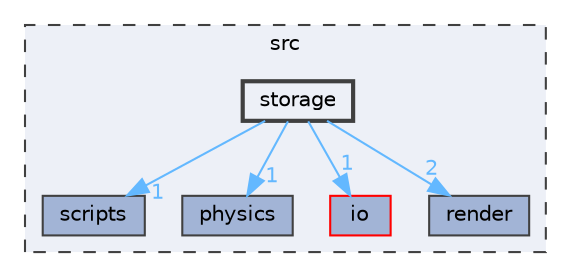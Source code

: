digraph "src/storage"
{
 // LATEX_PDF_SIZE
  bgcolor="transparent";
  edge [fontname=Helvetica,fontsize=10,labelfontname=Helvetica,labelfontsize=10];
  node [fontname=Helvetica,fontsize=10,shape=box,height=0.2,width=0.4];
  compound=true
  subgraph clusterdir_68267d1309a1af8e8297ef4c3efbcdba {
    graph [ bgcolor="#edf0f7", pencolor="grey25", label="src", fontname=Helvetica,fontsize=10 style="filled,dashed", URL="dir_68267d1309a1af8e8297ef4c3efbcdba.html",tooltip=""]
  dir_634e799a3947388232110823971192a8 [label="scripts", fillcolor="#a2b4d6", color="grey25", style="filled", URL="dir_634e799a3947388232110823971192a8.html",tooltip=""];
  dir_8250e12e5a19acb8ece30f1703b6dc16 [label="physics", fillcolor="#a2b4d6", color="grey25", style="filled", URL="dir_8250e12e5a19acb8ece30f1703b6dc16.html",tooltip=""];
  dir_c184e51c84f2c3f0345bbc8a0d75d3e1 [label="io", fillcolor="#a2b4d6", color="red", style="filled", URL="dir_c184e51c84f2c3f0345bbc8a0d75d3e1.html",tooltip=""];
  dir_e488ee1cea97fb16abdb5ccc78d2123b [label="render", fillcolor="#a2b4d6", color="grey25", style="filled", URL="dir_e488ee1cea97fb16abdb5ccc78d2123b.html",tooltip=""];
  dir_452baf35e1d7639c9f2a5ece4ec85855 [label="storage", fillcolor="#edf0f7", color="grey25", style="filled,bold", URL="dir_452baf35e1d7639c9f2a5ece4ec85855.html",tooltip=""];
  }
  dir_452baf35e1d7639c9f2a5ece4ec85855->dir_634e799a3947388232110823971192a8 [headlabel="1", labeldistance=1.5 headhref="dir_000016_000014.html" href="dir_000016_000014.html" color="steelblue1" fontcolor="steelblue1"];
  dir_452baf35e1d7639c9f2a5ece4ec85855->dir_8250e12e5a19acb8ece30f1703b6dc16 [headlabel="1", labeldistance=1.5 headhref="dir_000016_000012.html" href="dir_000016_000012.html" color="steelblue1" fontcolor="steelblue1"];
  dir_452baf35e1d7639c9f2a5ece4ec85855->dir_c184e51c84f2c3f0345bbc8a0d75d3e1 [headlabel="1", labeldistance=1.5 headhref="dir_000016_000006.html" href="dir_000016_000006.html" color="steelblue1" fontcolor="steelblue1"];
  dir_452baf35e1d7639c9f2a5ece4ec85855->dir_e488ee1cea97fb16abdb5ccc78d2123b [headlabel="2", labeldistance=1.5 headhref="dir_000016_000013.html" href="dir_000016_000013.html" color="steelblue1" fontcolor="steelblue1"];
}
